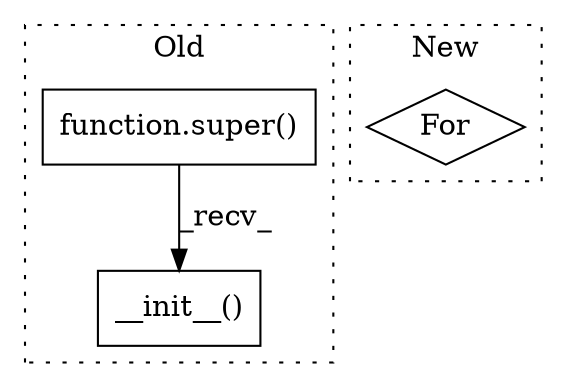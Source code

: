 digraph G {
subgraph cluster0 {
1 [label="__init__()" a="75" s="8352,8375" l="17,1" shape="box"];
3 [label="function.super()" a="75" s="8352" l="7" shape="box"];
label = "Old";
style="dotted";
}
subgraph cluster1 {
2 [label="For" a="107" s="8358,8390" l="4,14" shape="diamond"];
label = "New";
style="dotted";
}
3 -> 1 [label="_recv_"];
}